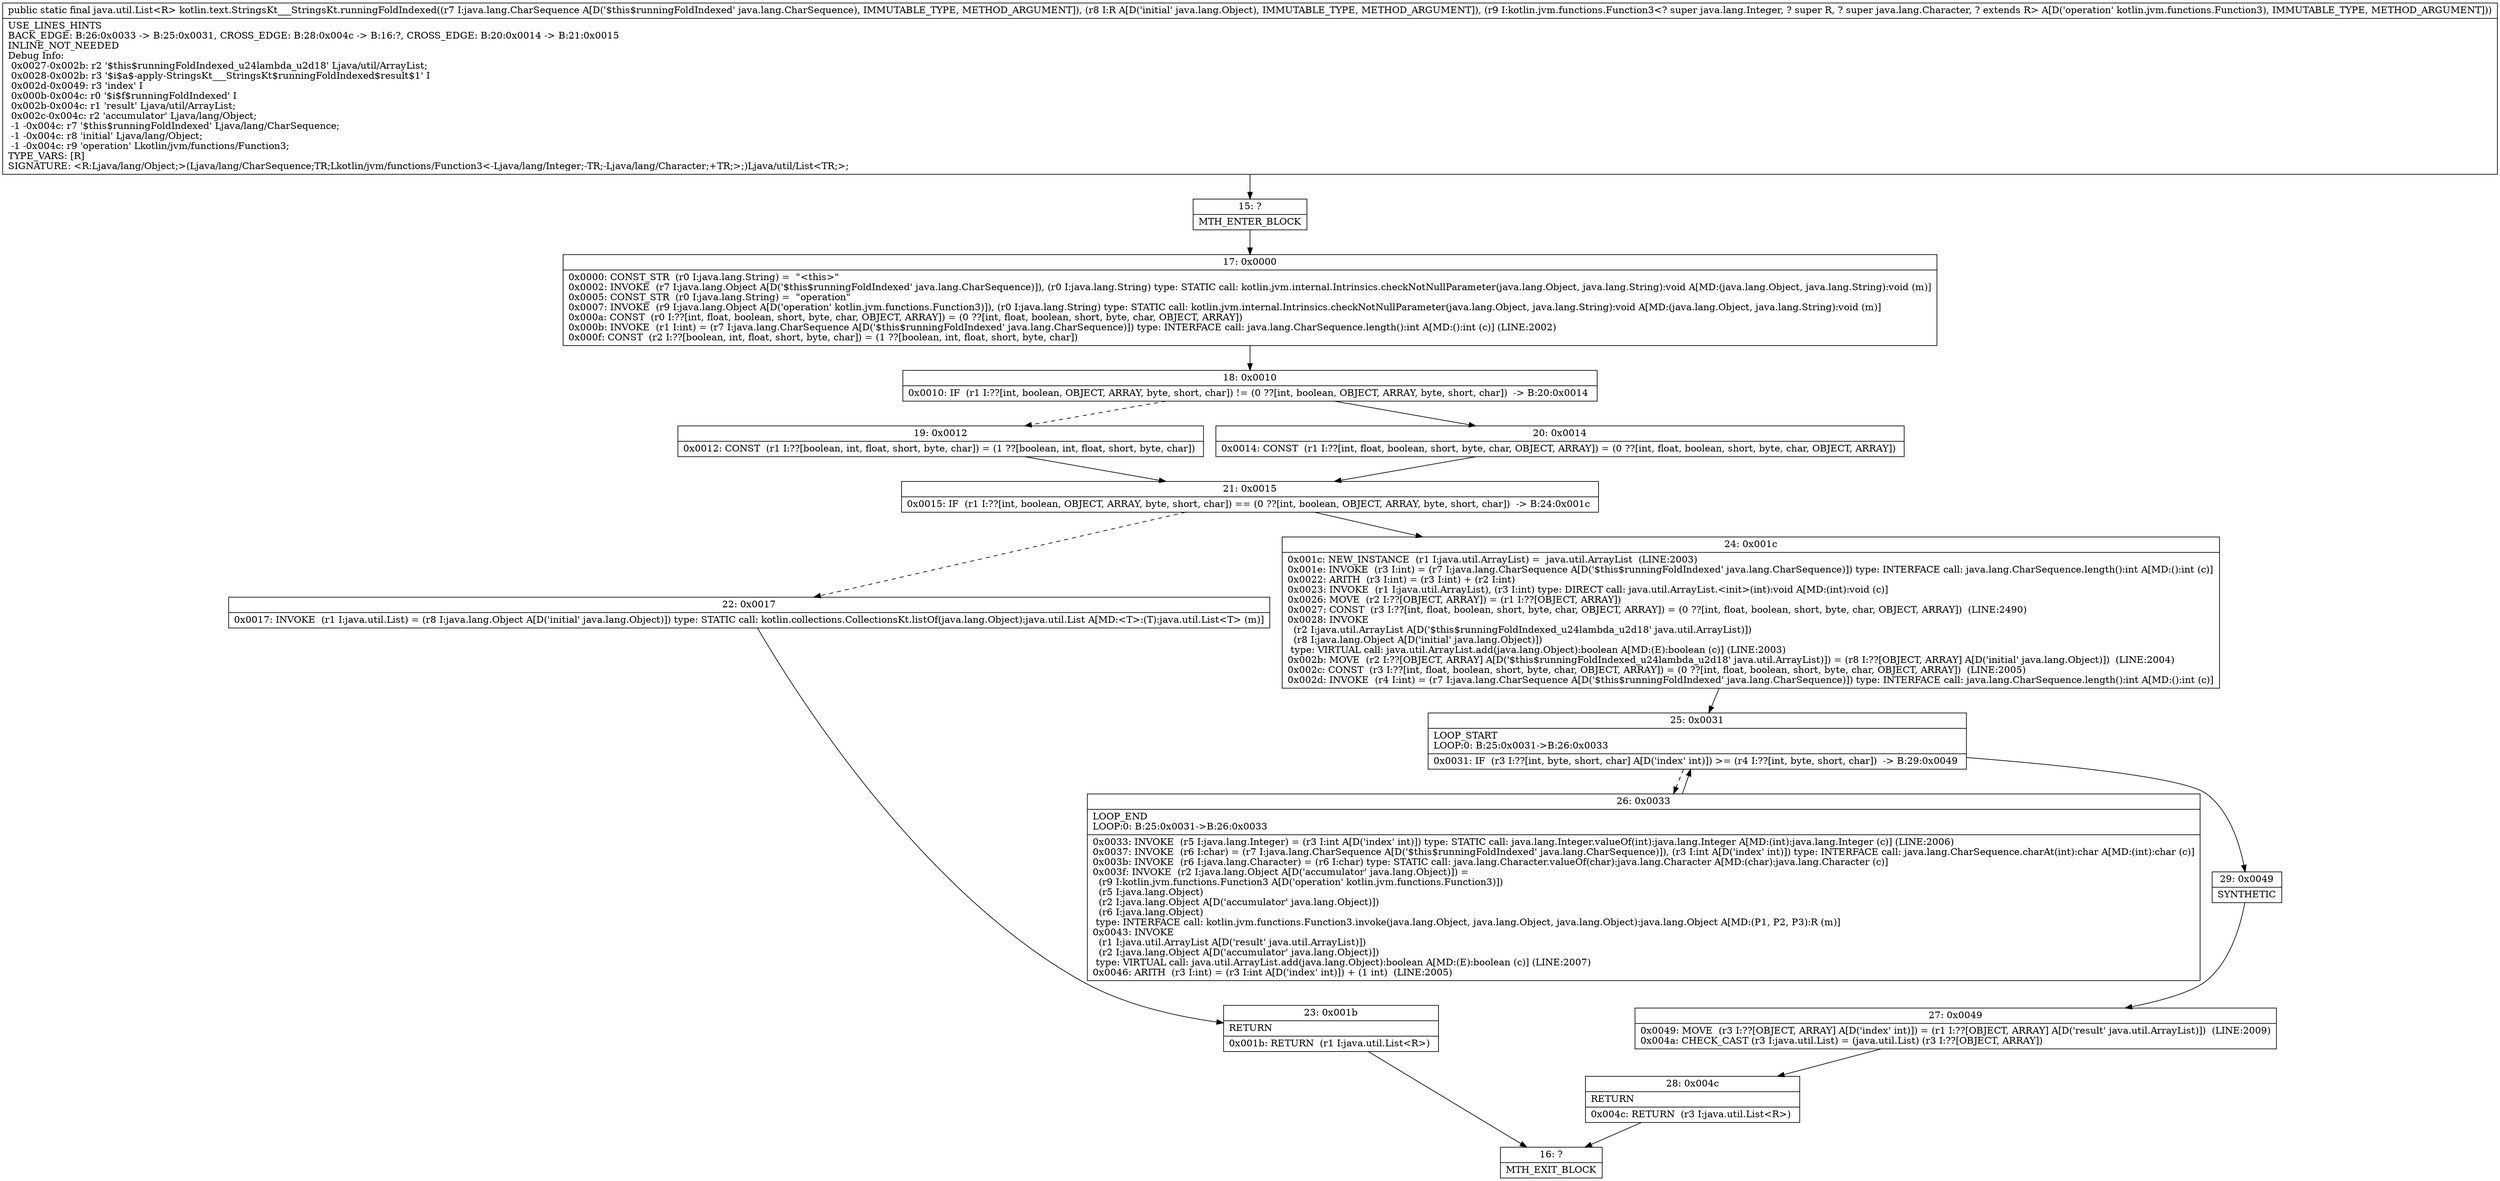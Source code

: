 digraph "CFG forkotlin.text.StringsKt___StringsKt.runningFoldIndexed(Ljava\/lang\/CharSequence;Ljava\/lang\/Object;Lkotlin\/jvm\/functions\/Function3;)Ljava\/util\/List;" {
Node_15 [shape=record,label="{15\:\ ?|MTH_ENTER_BLOCK\l}"];
Node_17 [shape=record,label="{17\:\ 0x0000|0x0000: CONST_STR  (r0 I:java.lang.String) =  \"\<this\>\" \l0x0002: INVOKE  (r7 I:java.lang.Object A[D('$this$runningFoldIndexed' java.lang.CharSequence)]), (r0 I:java.lang.String) type: STATIC call: kotlin.jvm.internal.Intrinsics.checkNotNullParameter(java.lang.Object, java.lang.String):void A[MD:(java.lang.Object, java.lang.String):void (m)]\l0x0005: CONST_STR  (r0 I:java.lang.String) =  \"operation\" \l0x0007: INVOKE  (r9 I:java.lang.Object A[D('operation' kotlin.jvm.functions.Function3)]), (r0 I:java.lang.String) type: STATIC call: kotlin.jvm.internal.Intrinsics.checkNotNullParameter(java.lang.Object, java.lang.String):void A[MD:(java.lang.Object, java.lang.String):void (m)]\l0x000a: CONST  (r0 I:??[int, float, boolean, short, byte, char, OBJECT, ARRAY]) = (0 ??[int, float, boolean, short, byte, char, OBJECT, ARRAY]) \l0x000b: INVOKE  (r1 I:int) = (r7 I:java.lang.CharSequence A[D('$this$runningFoldIndexed' java.lang.CharSequence)]) type: INTERFACE call: java.lang.CharSequence.length():int A[MD:():int (c)] (LINE:2002)\l0x000f: CONST  (r2 I:??[boolean, int, float, short, byte, char]) = (1 ??[boolean, int, float, short, byte, char]) \l}"];
Node_18 [shape=record,label="{18\:\ 0x0010|0x0010: IF  (r1 I:??[int, boolean, OBJECT, ARRAY, byte, short, char]) != (0 ??[int, boolean, OBJECT, ARRAY, byte, short, char])  \-\> B:20:0x0014 \l}"];
Node_19 [shape=record,label="{19\:\ 0x0012|0x0012: CONST  (r1 I:??[boolean, int, float, short, byte, char]) = (1 ??[boolean, int, float, short, byte, char]) \l}"];
Node_21 [shape=record,label="{21\:\ 0x0015|0x0015: IF  (r1 I:??[int, boolean, OBJECT, ARRAY, byte, short, char]) == (0 ??[int, boolean, OBJECT, ARRAY, byte, short, char])  \-\> B:24:0x001c \l}"];
Node_22 [shape=record,label="{22\:\ 0x0017|0x0017: INVOKE  (r1 I:java.util.List) = (r8 I:java.lang.Object A[D('initial' java.lang.Object)]) type: STATIC call: kotlin.collections.CollectionsKt.listOf(java.lang.Object):java.util.List A[MD:\<T\>:(T):java.util.List\<T\> (m)]\l}"];
Node_23 [shape=record,label="{23\:\ 0x001b|RETURN\l|0x001b: RETURN  (r1 I:java.util.List\<R\>) \l}"];
Node_16 [shape=record,label="{16\:\ ?|MTH_EXIT_BLOCK\l}"];
Node_24 [shape=record,label="{24\:\ 0x001c|0x001c: NEW_INSTANCE  (r1 I:java.util.ArrayList) =  java.util.ArrayList  (LINE:2003)\l0x001e: INVOKE  (r3 I:int) = (r7 I:java.lang.CharSequence A[D('$this$runningFoldIndexed' java.lang.CharSequence)]) type: INTERFACE call: java.lang.CharSequence.length():int A[MD:():int (c)]\l0x0022: ARITH  (r3 I:int) = (r3 I:int) + (r2 I:int) \l0x0023: INVOKE  (r1 I:java.util.ArrayList), (r3 I:int) type: DIRECT call: java.util.ArrayList.\<init\>(int):void A[MD:(int):void (c)]\l0x0026: MOVE  (r2 I:??[OBJECT, ARRAY]) = (r1 I:??[OBJECT, ARRAY]) \l0x0027: CONST  (r3 I:??[int, float, boolean, short, byte, char, OBJECT, ARRAY]) = (0 ??[int, float, boolean, short, byte, char, OBJECT, ARRAY])  (LINE:2490)\l0x0028: INVOKE  \l  (r2 I:java.util.ArrayList A[D('$this$runningFoldIndexed_u24lambda_u2d18' java.util.ArrayList)])\l  (r8 I:java.lang.Object A[D('initial' java.lang.Object)])\l type: VIRTUAL call: java.util.ArrayList.add(java.lang.Object):boolean A[MD:(E):boolean (c)] (LINE:2003)\l0x002b: MOVE  (r2 I:??[OBJECT, ARRAY] A[D('$this$runningFoldIndexed_u24lambda_u2d18' java.util.ArrayList)]) = (r8 I:??[OBJECT, ARRAY] A[D('initial' java.lang.Object)])  (LINE:2004)\l0x002c: CONST  (r3 I:??[int, float, boolean, short, byte, char, OBJECT, ARRAY]) = (0 ??[int, float, boolean, short, byte, char, OBJECT, ARRAY])  (LINE:2005)\l0x002d: INVOKE  (r4 I:int) = (r7 I:java.lang.CharSequence A[D('$this$runningFoldIndexed' java.lang.CharSequence)]) type: INTERFACE call: java.lang.CharSequence.length():int A[MD:():int (c)]\l}"];
Node_25 [shape=record,label="{25\:\ 0x0031|LOOP_START\lLOOP:0: B:25:0x0031\-\>B:26:0x0033\l|0x0031: IF  (r3 I:??[int, byte, short, char] A[D('index' int)]) \>= (r4 I:??[int, byte, short, char])  \-\> B:29:0x0049 \l}"];
Node_26 [shape=record,label="{26\:\ 0x0033|LOOP_END\lLOOP:0: B:25:0x0031\-\>B:26:0x0033\l|0x0033: INVOKE  (r5 I:java.lang.Integer) = (r3 I:int A[D('index' int)]) type: STATIC call: java.lang.Integer.valueOf(int):java.lang.Integer A[MD:(int):java.lang.Integer (c)] (LINE:2006)\l0x0037: INVOKE  (r6 I:char) = (r7 I:java.lang.CharSequence A[D('$this$runningFoldIndexed' java.lang.CharSequence)]), (r3 I:int A[D('index' int)]) type: INTERFACE call: java.lang.CharSequence.charAt(int):char A[MD:(int):char (c)]\l0x003b: INVOKE  (r6 I:java.lang.Character) = (r6 I:char) type: STATIC call: java.lang.Character.valueOf(char):java.lang.Character A[MD:(char):java.lang.Character (c)]\l0x003f: INVOKE  (r2 I:java.lang.Object A[D('accumulator' java.lang.Object)]) = \l  (r9 I:kotlin.jvm.functions.Function3 A[D('operation' kotlin.jvm.functions.Function3)])\l  (r5 I:java.lang.Object)\l  (r2 I:java.lang.Object A[D('accumulator' java.lang.Object)])\l  (r6 I:java.lang.Object)\l type: INTERFACE call: kotlin.jvm.functions.Function3.invoke(java.lang.Object, java.lang.Object, java.lang.Object):java.lang.Object A[MD:(P1, P2, P3):R (m)]\l0x0043: INVOKE  \l  (r1 I:java.util.ArrayList A[D('result' java.util.ArrayList)])\l  (r2 I:java.lang.Object A[D('accumulator' java.lang.Object)])\l type: VIRTUAL call: java.util.ArrayList.add(java.lang.Object):boolean A[MD:(E):boolean (c)] (LINE:2007)\l0x0046: ARITH  (r3 I:int) = (r3 I:int A[D('index' int)]) + (1 int)  (LINE:2005)\l}"];
Node_29 [shape=record,label="{29\:\ 0x0049|SYNTHETIC\l}"];
Node_27 [shape=record,label="{27\:\ 0x0049|0x0049: MOVE  (r3 I:??[OBJECT, ARRAY] A[D('index' int)]) = (r1 I:??[OBJECT, ARRAY] A[D('result' java.util.ArrayList)])  (LINE:2009)\l0x004a: CHECK_CAST (r3 I:java.util.List) = (java.util.List) (r3 I:??[OBJECT, ARRAY]) \l}"];
Node_28 [shape=record,label="{28\:\ 0x004c|RETURN\l|0x004c: RETURN  (r3 I:java.util.List\<R\>) \l}"];
Node_20 [shape=record,label="{20\:\ 0x0014|0x0014: CONST  (r1 I:??[int, float, boolean, short, byte, char, OBJECT, ARRAY]) = (0 ??[int, float, boolean, short, byte, char, OBJECT, ARRAY]) \l}"];
MethodNode[shape=record,label="{public static final java.util.List\<R\> kotlin.text.StringsKt___StringsKt.runningFoldIndexed((r7 I:java.lang.CharSequence A[D('$this$runningFoldIndexed' java.lang.CharSequence), IMMUTABLE_TYPE, METHOD_ARGUMENT]), (r8 I:R A[D('initial' java.lang.Object), IMMUTABLE_TYPE, METHOD_ARGUMENT]), (r9 I:kotlin.jvm.functions.Function3\<? super java.lang.Integer, ? super R, ? super java.lang.Character, ? extends R\> A[D('operation' kotlin.jvm.functions.Function3), IMMUTABLE_TYPE, METHOD_ARGUMENT]))  | USE_LINES_HINTS\lBACK_EDGE: B:26:0x0033 \-\> B:25:0x0031, CROSS_EDGE: B:28:0x004c \-\> B:16:?, CROSS_EDGE: B:20:0x0014 \-\> B:21:0x0015\lINLINE_NOT_NEEDED\lDebug Info:\l  0x0027\-0x002b: r2 '$this$runningFoldIndexed_u24lambda_u2d18' Ljava\/util\/ArrayList;\l  0x0028\-0x002b: r3 '$i$a$\-apply\-StringsKt___StringsKt$runningFoldIndexed$result$1' I\l  0x002d\-0x0049: r3 'index' I\l  0x000b\-0x004c: r0 '$i$f$runningFoldIndexed' I\l  0x002b\-0x004c: r1 'result' Ljava\/util\/ArrayList;\l  0x002c\-0x004c: r2 'accumulator' Ljava\/lang\/Object;\l  \-1 \-0x004c: r7 '$this$runningFoldIndexed' Ljava\/lang\/CharSequence;\l  \-1 \-0x004c: r8 'initial' Ljava\/lang\/Object;\l  \-1 \-0x004c: r9 'operation' Lkotlin\/jvm\/functions\/Function3;\lTYPE_VARS: [R]\lSIGNATURE: \<R:Ljava\/lang\/Object;\>(Ljava\/lang\/CharSequence;TR;Lkotlin\/jvm\/functions\/Function3\<\-Ljava\/lang\/Integer;\-TR;\-Ljava\/lang\/Character;+TR;\>;)Ljava\/util\/List\<TR;\>;\l}"];
MethodNode -> Node_15;Node_15 -> Node_17;
Node_17 -> Node_18;
Node_18 -> Node_19[style=dashed];
Node_18 -> Node_20;
Node_19 -> Node_21;
Node_21 -> Node_22[style=dashed];
Node_21 -> Node_24;
Node_22 -> Node_23;
Node_23 -> Node_16;
Node_24 -> Node_25;
Node_25 -> Node_26[style=dashed];
Node_25 -> Node_29;
Node_26 -> Node_25;
Node_29 -> Node_27;
Node_27 -> Node_28;
Node_28 -> Node_16;
Node_20 -> Node_21;
}

